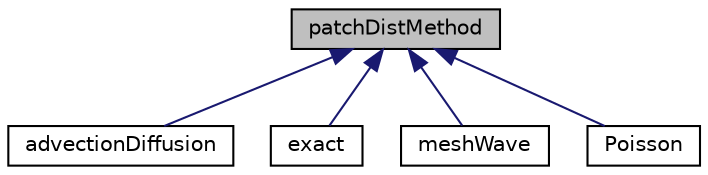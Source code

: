 digraph "patchDistMethod"
{
  bgcolor="transparent";
  edge [fontname="Helvetica",fontsize="10",labelfontname="Helvetica",labelfontsize="10"];
  node [fontname="Helvetica",fontsize="10",shape=record];
  Node1 [label="patchDistMethod",height=0.2,width=0.4,color="black", fillcolor="grey75", style="filled" fontcolor="black"];
  Node1 -> Node2 [dir="back",color="midnightblue",fontsize="10",style="solid",fontname="Helvetica"];
  Node2 [label="advectionDiffusion",height=0.2,width=0.4,color="black",URL="$classFoam_1_1patchDistMethods_1_1advectionDiffusion.html",tooltip="Calculation of approximate distance to nearest patch for all cells and boundary by solving the Eikona..."];
  Node1 -> Node3 [dir="back",color="midnightblue",fontsize="10",style="solid",fontname="Helvetica"];
  Node3 [label="exact",height=0.2,width=0.4,color="black",URL="$classFoam_1_1patchDistMethods_1_1exact.html",tooltip="Calculation of exact distance to nearest patch for all cells and boundary by constructing a search tr..."];
  Node1 -> Node4 [dir="back",color="midnightblue",fontsize="10",style="solid",fontname="Helvetica"];
  Node4 [label="meshWave",height=0.2,width=0.4,color="black",URL="$classFoam_1_1patchDistMethods_1_1meshWave.html",tooltip="Fast topological mesh-wave method for calculating the distance to nearest patch for all cells and bou..."];
  Node1 -> Node5 [dir="back",color="midnightblue",fontsize="10",style="solid",fontname="Helvetica"];
  Node5 [label="Poisson",height=0.2,width=0.4,color="black",URL="$classFoam_1_1patchDistMethods_1_1Poisson.html",tooltip="Calculation of approximate distance to nearest patch for all cells and boundary by solving Poisson&#39;s ..."];
}

